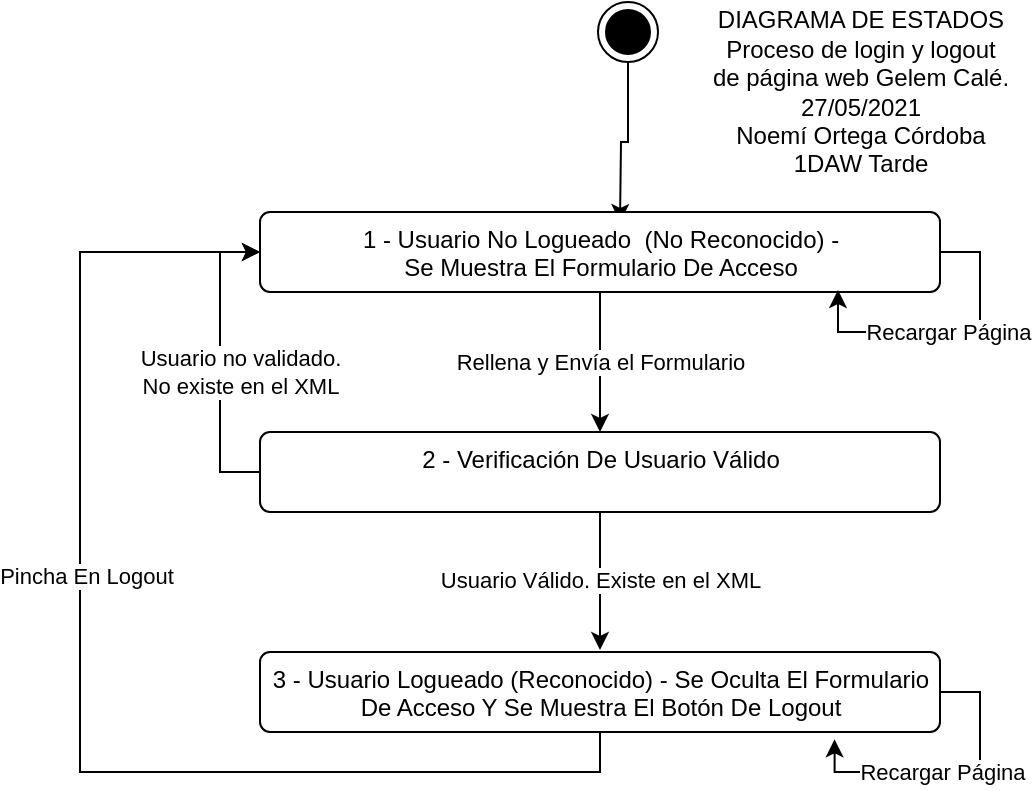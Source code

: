 <mxfile version="14.6.13" type="device"><diagram id="T8AJyxKsp7LFO8myPZQd" name="Página-1"><mxGraphModel dx="840" dy="402" grid="1" gridSize="10" guides="1" tooltips="1" connect="1" arrows="1" fold="1" page="1" pageScale="1" pageWidth="827" pageHeight="1169" math="0" shadow="0"><root><mxCell id="0"/><mxCell id="1" parent="0"/><mxCell id="KDipK3A-6EB5LOVVb0Ov-3" style="edgeStyle=orthogonalEdgeStyle;rounded=0;orthogonalLoop=1;jettySize=auto;html=1;" parent="1" source="KDipK3A-6EB5LOVVb0Ov-1" edge="1"><mxGeometry relative="1" as="geometry"><mxPoint x="410" y="155" as="targetPoint"/></mxGeometry></mxCell><mxCell id="KDipK3A-6EB5LOVVb0Ov-1" value="" style="ellipse;html=1;shape=endState;fillColor=#000000;strokeColor=#000000;" parent="1" vertex="1"><mxGeometry x="399" y="45" width="30" height="30" as="geometry"/></mxCell><mxCell id="KDipK3A-6EB5LOVVb0Ov-9" value="Rellena y Envía el Formulario" style="edgeStyle=orthogonalEdgeStyle;rounded=0;orthogonalLoop=1;jettySize=auto;html=1;entryX=0.5;entryY=0;entryDx=0;entryDy=0;" parent="1" source="KDipK3A-6EB5LOVVb0Ov-2" target="KDipK3A-6EB5LOVVb0Ov-5" edge="1"><mxGeometry relative="1" as="geometry"/></mxCell><mxCell id="KDipK3A-6EB5LOVVb0Ov-2" value="1 - Usuario No Logueado&amp;nbsp; (No Reconocido) - &lt;br&gt;Se Muestra El Formulario De Acceso" style="html=1;align=center;verticalAlign=top;rounded=1;absoluteArcSize=1;arcSize=10;dashed=0;" parent="1" vertex="1"><mxGeometry x="230" y="150" width="340" height="40" as="geometry"/></mxCell><mxCell id="KDipK3A-6EB5LOVVb0Ov-4" value="Recargar Página" style="edgeStyle=orthogonalEdgeStyle;rounded=0;orthogonalLoop=1;jettySize=auto;html=1;entryX=0.85;entryY=0.975;entryDx=0;entryDy=0;entryPerimeter=0;exitX=1;exitY=0.5;exitDx=0;exitDy=0;" parent="1" source="KDipK3A-6EB5LOVVb0Ov-2" target="KDipK3A-6EB5LOVVb0Ov-2" edge="1"><mxGeometry relative="1" as="geometry"/></mxCell><mxCell id="KDipK3A-6EB5LOVVb0Ov-7" value="Usuario Válido. Existe en el XML" style="edgeStyle=orthogonalEdgeStyle;rounded=0;orthogonalLoop=1;jettySize=auto;html=1;entryX=0.5;entryY=0;entryDx=0;entryDy=0;" parent="1" edge="1"><mxGeometry relative="1" as="geometry"><mxPoint x="400" y="299" as="sourcePoint"/><mxPoint x="400" y="369" as="targetPoint"/></mxGeometry></mxCell><mxCell id="KDipK3A-6EB5LOVVb0Ov-8" value="Usuario no validado. &lt;br&gt;No existe en&amp;nbsp;el XML" style="edgeStyle=orthogonalEdgeStyle;rounded=0;orthogonalLoop=1;jettySize=auto;html=1;entryX=0;entryY=0.5;entryDx=0;entryDy=0;exitX=0;exitY=0.5;exitDx=0;exitDy=0;" parent="1" source="KDipK3A-6EB5LOVVb0Ov-5" target="KDipK3A-6EB5LOVVb0Ov-2" edge="1"><mxGeometry x="-0.067" y="-10" relative="1" as="geometry"><mxPoint as="offset"/></mxGeometry></mxCell><mxCell id="KDipK3A-6EB5LOVVb0Ov-5" value="2 - Verificación De Usuario Válido" style="html=1;align=center;verticalAlign=top;rounded=1;absoluteArcSize=1;arcSize=10;dashed=0;" parent="1" vertex="1"><mxGeometry x="230" y="260" width="340" height="40" as="geometry"/></mxCell><mxCell id="KDipK3A-6EB5LOVVb0Ov-12" style="edgeStyle=orthogonalEdgeStyle;rounded=0;orthogonalLoop=1;jettySize=auto;html=1;entryX=0;entryY=0.5;entryDx=0;entryDy=0;" parent="1" source="KDipK3A-6EB5LOVVb0Ov-6" target="KDipK3A-6EB5LOVVb0Ov-2" edge="1"><mxGeometry relative="1" as="geometry"><Array as="points"><mxPoint x="400" y="430"/><mxPoint x="140" y="430"/><mxPoint x="140" y="170"/></Array></mxGeometry></mxCell><mxCell id="KDipK3A-6EB5LOVVb0Ov-13" value="Pincha En Logout" style="edgeLabel;html=1;align=center;verticalAlign=middle;resizable=0;points=[];" parent="KDipK3A-6EB5LOVVb0Ov-12" vertex="1" connectable="0"><mxGeometry x="0.201" y="-2" relative="1" as="geometry"><mxPoint x="1" as="offset"/></mxGeometry></mxCell><mxCell id="KDipK3A-6EB5LOVVb0Ov-6" value="3 - Usuario Logueado (Reconocido) - Se Oculta El Formulario&lt;br&gt;De Acceso Y Se Muestra El Botón De Logout" style="html=1;align=center;verticalAlign=top;rounded=1;absoluteArcSize=1;arcSize=10;dashed=0;" parent="1" vertex="1"><mxGeometry x="230" y="370" width="340" height="40" as="geometry"/></mxCell><mxCell id="KDipK3A-6EB5LOVVb0Ov-14" value="DIAGRAMA DE ESTADOS&lt;br&gt;Proceso de login y logout&lt;br&gt;de página web Gelem Calé.&lt;br&gt;27/05/2021&lt;br&gt;Noemí Ortega Córdoba&lt;br&gt;1DAW Tarde" style="text;html=1;align=center;verticalAlign=middle;resizable=0;points=[];autosize=1;" parent="1" vertex="1"><mxGeometry x="450" y="45" width="160" height="90" as="geometry"/></mxCell><mxCell id="zbMptlb5K-Ctl4ETRLN5-1" value="Recargar Página" style="edgeStyle=orthogonalEdgeStyle;rounded=0;orthogonalLoop=1;jettySize=auto;html=1;exitX=1;exitY=0.5;exitDx=0;exitDy=0;entryX=0.845;entryY=1.092;entryDx=0;entryDy=0;entryPerimeter=0;" parent="1" source="KDipK3A-6EB5LOVVb0Ov-6" target="KDipK3A-6EB5LOVVb0Ov-6" edge="1"><mxGeometry x="0.065" relative="1" as="geometry"><mxPoint x="580" y="180" as="sourcePoint"/><mxPoint x="460" y="500" as="targetPoint"/><Array as="points"><mxPoint x="590" y="390"/><mxPoint x="590" y="430"/><mxPoint x="517" y="430"/></Array><mxPoint as="offset"/></mxGeometry></mxCell></root></mxGraphModel></diagram></mxfile>